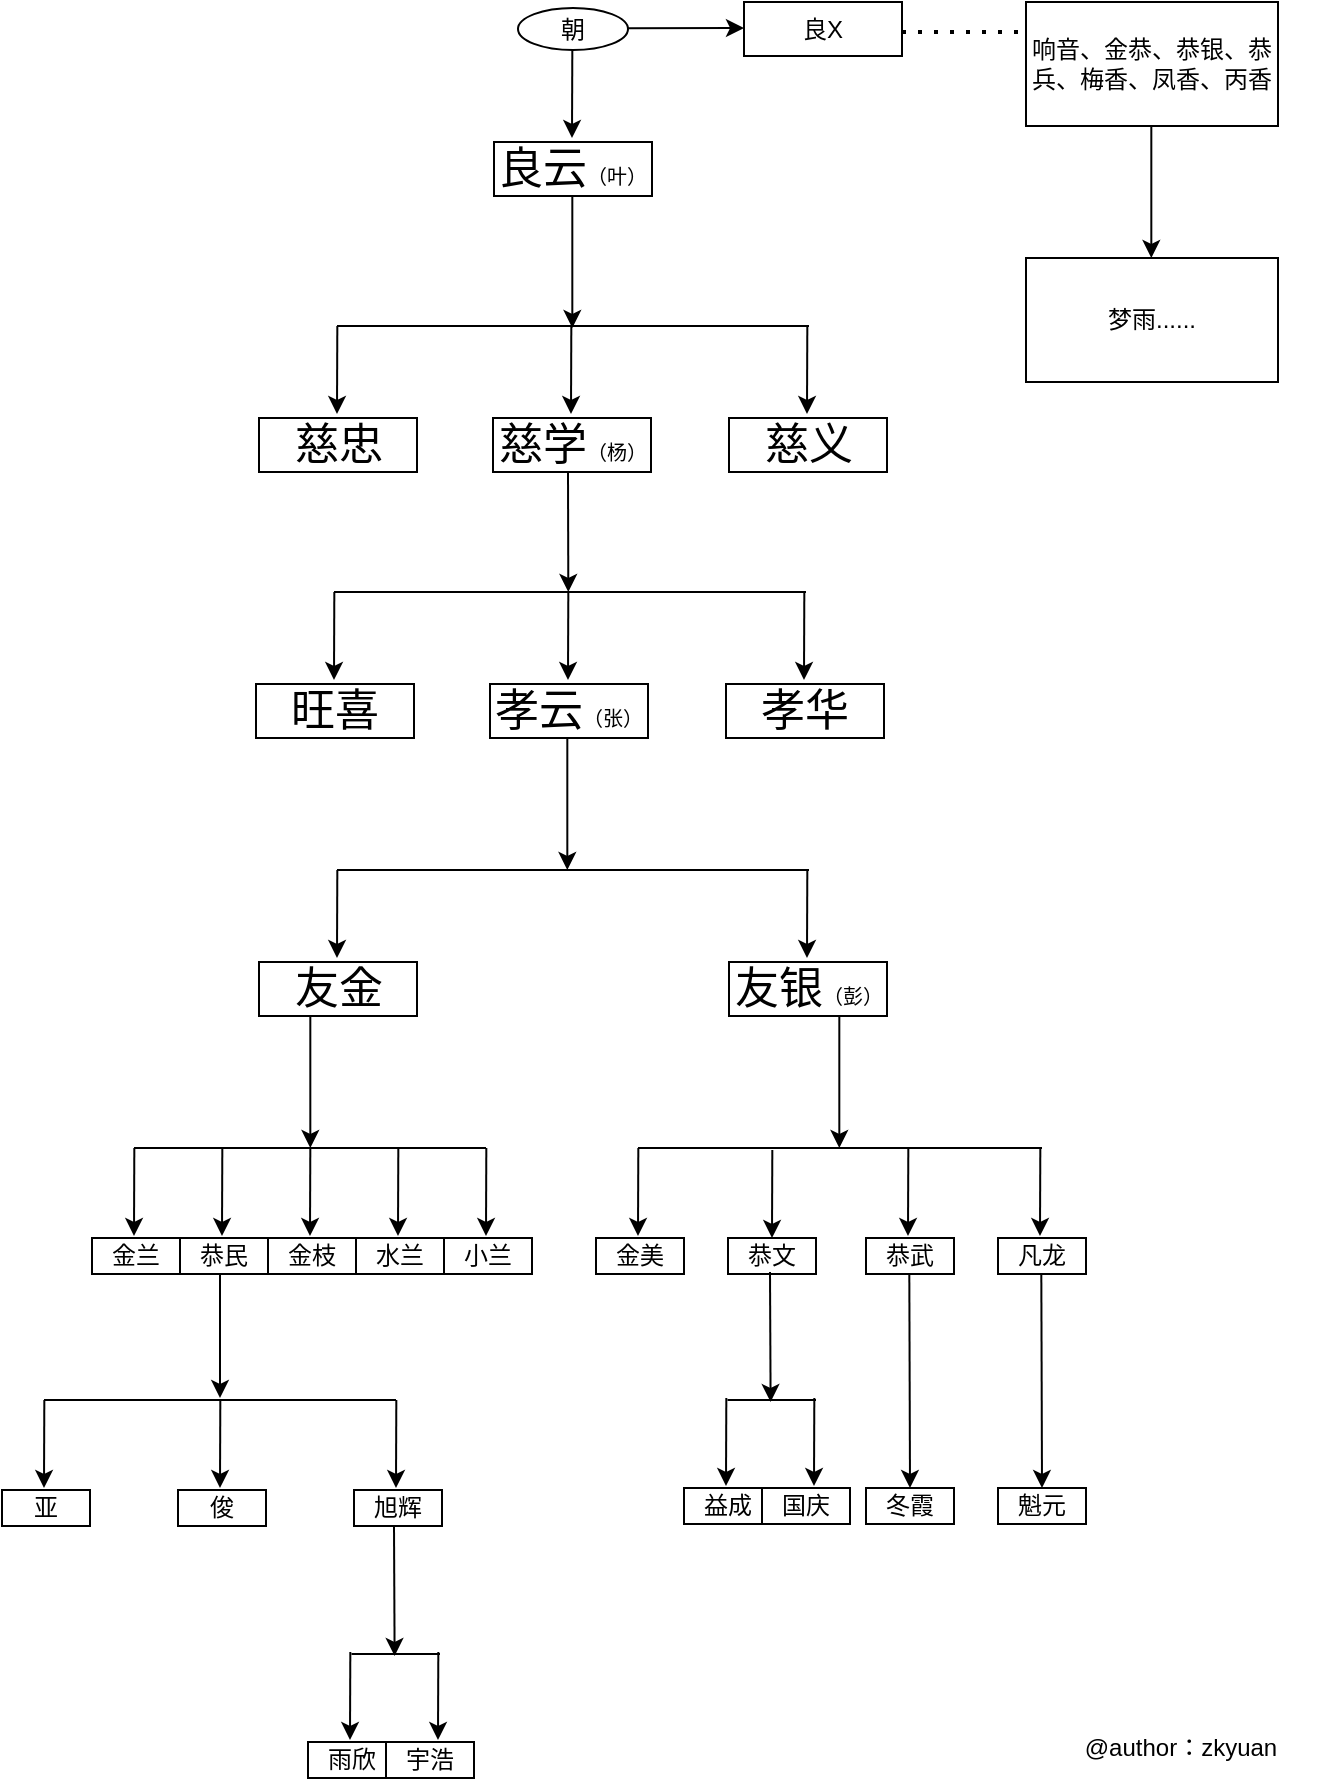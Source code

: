 <mxfile version="26.0.10">
  <diagram name="第 1 页" id="ZsOnw-5BJ-RNYCwF9M4E">
    <mxGraphModel dx="1838" dy="966" grid="0" gridSize="10" guides="1" tooltips="1" connect="1" arrows="1" fold="1" page="1" pageScale="1" pageWidth="827" pageHeight="1169" math="0" shadow="0">
      <root>
        <mxCell id="0" />
        <mxCell id="1" parent="0" />
        <mxCell id="j6RUrQJ49Redqcj4AEcR-1" value="朝" style="ellipse;whiteSpace=wrap;html=1;" vertex="1" parent="1">
          <mxGeometry x="338" y="103" width="55" height="21" as="geometry" />
        </mxCell>
        <mxCell id="j6RUrQJ49Redqcj4AEcR-2" value="" style="endArrow=classic;html=1;rounded=0;" edge="1" parent="1">
          <mxGeometry width="50" height="50" relative="1" as="geometry">
            <mxPoint x="365.16" y="124" as="sourcePoint" />
            <mxPoint x="365" y="168" as="targetPoint" />
          </mxGeometry>
        </mxCell>
        <mxCell id="j6RUrQJ49Redqcj4AEcR-3" value="&lt;font style=&quot;font-size: 22px;&quot;&gt;良云&lt;/font&gt;&lt;font style=&quot;font-size: 10px;&quot;&gt;（叶）&lt;/font&gt;" style="rounded=0;whiteSpace=wrap;html=1;" vertex="1" parent="1">
          <mxGeometry x="326" y="170" width="79" height="27" as="geometry" />
        </mxCell>
        <mxCell id="j6RUrQJ49Redqcj4AEcR-4" value="" style="endArrow=classic;html=1;rounded=0;" edge="1" parent="1">
          <mxGeometry width="50" height="50" relative="1" as="geometry">
            <mxPoint x="393" y="113.16" as="sourcePoint" />
            <mxPoint x="451" y="113" as="targetPoint" />
          </mxGeometry>
        </mxCell>
        <mxCell id="j6RUrQJ49Redqcj4AEcR-5" value="良X" style="rounded=0;whiteSpace=wrap;html=1;" vertex="1" parent="1">
          <mxGeometry x="451" y="100" width="79" height="27" as="geometry" />
        </mxCell>
        <mxCell id="j6RUrQJ49Redqcj4AEcR-6" value="" style="endArrow=none;dashed=1;html=1;dashPattern=1 3;strokeWidth=2;rounded=0;" edge="1" parent="1">
          <mxGeometry width="50" height="50" relative="1" as="geometry">
            <mxPoint x="530" y="115" as="sourcePoint" />
            <mxPoint x="588" y="115" as="targetPoint" />
          </mxGeometry>
        </mxCell>
        <mxCell id="j6RUrQJ49Redqcj4AEcR-7" value="响音、金恭、恭银、恭兵、梅香、凤香、丙香" style="rounded=0;whiteSpace=wrap;html=1;" vertex="1" parent="1">
          <mxGeometry x="592" y="100" width="126" height="62" as="geometry" />
        </mxCell>
        <mxCell id="j6RUrQJ49Redqcj4AEcR-8" value="" style="endArrow=classic;html=1;rounded=0;" edge="1" parent="1">
          <mxGeometry width="50" height="50" relative="1" as="geometry">
            <mxPoint x="247.66" y="262" as="sourcePoint" />
            <mxPoint x="247.5" y="306" as="targetPoint" />
          </mxGeometry>
        </mxCell>
        <mxCell id="j6RUrQJ49Redqcj4AEcR-9" value="&lt;font style=&quot;font-size: 22px;&quot;&gt;慈忠&lt;/font&gt;" style="rounded=0;whiteSpace=wrap;html=1;" vertex="1" parent="1">
          <mxGeometry x="208.5" y="308" width="79" height="27" as="geometry" />
        </mxCell>
        <mxCell id="j6RUrQJ49Redqcj4AEcR-10" value="" style="endArrow=classic;html=1;rounded=0;" edge="1" parent="1">
          <mxGeometry width="50" height="50" relative="1" as="geometry">
            <mxPoint x="364.66" y="262" as="sourcePoint" />
            <mxPoint x="364.5" y="306" as="targetPoint" />
          </mxGeometry>
        </mxCell>
        <mxCell id="j6RUrQJ49Redqcj4AEcR-11" value="&lt;font style=&quot;font-size: 22px;&quot;&gt;慈学&lt;/font&gt;&lt;font style=&quot;font-size: 10px;&quot;&gt;（杨）&lt;/font&gt;" style="rounded=0;whiteSpace=wrap;html=1;" vertex="1" parent="1">
          <mxGeometry x="325.5" y="308" width="79" height="27" as="geometry" />
        </mxCell>
        <mxCell id="j6RUrQJ49Redqcj4AEcR-12" value="" style="endArrow=classic;html=1;rounded=0;" edge="1" parent="1">
          <mxGeometry width="50" height="50" relative="1" as="geometry">
            <mxPoint x="482.66" y="262" as="sourcePoint" />
            <mxPoint x="482.5" y="306" as="targetPoint" />
          </mxGeometry>
        </mxCell>
        <mxCell id="j6RUrQJ49Redqcj4AEcR-13" value="&lt;span style=&quot;font-size: 22px;&quot;&gt;慈义&lt;/span&gt;" style="rounded=0;whiteSpace=wrap;html=1;" vertex="1" parent="1">
          <mxGeometry x="443.5" y="308" width="79" height="27" as="geometry" />
        </mxCell>
        <mxCell id="j6RUrQJ49Redqcj4AEcR-15" value="" style="endArrow=none;html=1;rounded=0;" edge="1" parent="1">
          <mxGeometry width="50" height="50" relative="1" as="geometry">
            <mxPoint x="247.5" y="262" as="sourcePoint" />
            <mxPoint x="483.5" y="262" as="targetPoint" />
          </mxGeometry>
        </mxCell>
        <mxCell id="j6RUrQJ49Redqcj4AEcR-30" value="" style="endArrow=classic;html=1;rounded=0;" edge="1" parent="1">
          <mxGeometry width="50" height="50" relative="1" as="geometry">
            <mxPoint x="365.16" y="197" as="sourcePoint" />
            <mxPoint x="365.16" y="263" as="targetPoint" />
          </mxGeometry>
        </mxCell>
        <mxCell id="j6RUrQJ49Redqcj4AEcR-31" value="" style="endArrow=classic;html=1;rounded=0;" edge="1" parent="1">
          <mxGeometry width="50" height="50" relative="1" as="geometry">
            <mxPoint x="246.16" y="395" as="sourcePoint" />
            <mxPoint x="246" y="439" as="targetPoint" />
          </mxGeometry>
        </mxCell>
        <mxCell id="j6RUrQJ49Redqcj4AEcR-32" value="&lt;font style=&quot;font-size: 22px;&quot;&gt;旺喜&lt;/font&gt;" style="rounded=0;whiteSpace=wrap;html=1;" vertex="1" parent="1">
          <mxGeometry x="207" y="441" width="79" height="27" as="geometry" />
        </mxCell>
        <mxCell id="j6RUrQJ49Redqcj4AEcR-33" value="" style="endArrow=classic;html=1;rounded=0;" edge="1" parent="1">
          <mxGeometry width="50" height="50" relative="1" as="geometry">
            <mxPoint x="363.16" y="395" as="sourcePoint" />
            <mxPoint x="363" y="439" as="targetPoint" />
          </mxGeometry>
        </mxCell>
        <mxCell id="j6RUrQJ49Redqcj4AEcR-34" value="&lt;font style=&quot;font-size: 22px;&quot;&gt;孝云&lt;/font&gt;&lt;font style=&quot;font-size: 10px;&quot;&gt;（张）&lt;/font&gt;" style="rounded=0;whiteSpace=wrap;html=1;" vertex="1" parent="1">
          <mxGeometry x="324" y="441" width="79" height="27" as="geometry" />
        </mxCell>
        <mxCell id="j6RUrQJ49Redqcj4AEcR-35" value="" style="endArrow=classic;html=1;rounded=0;" edge="1" parent="1">
          <mxGeometry width="50" height="50" relative="1" as="geometry">
            <mxPoint x="481.16" y="395" as="sourcePoint" />
            <mxPoint x="481" y="439" as="targetPoint" />
          </mxGeometry>
        </mxCell>
        <mxCell id="j6RUrQJ49Redqcj4AEcR-36" value="&lt;span style=&quot;font-size: 22px;&quot;&gt;孝华&lt;/span&gt;" style="rounded=0;whiteSpace=wrap;html=1;" vertex="1" parent="1">
          <mxGeometry x="442" y="441" width="79" height="27" as="geometry" />
        </mxCell>
        <mxCell id="j6RUrQJ49Redqcj4AEcR-37" value="" style="endArrow=none;html=1;rounded=0;" edge="1" parent="1">
          <mxGeometry width="50" height="50" relative="1" as="geometry">
            <mxPoint x="246" y="395" as="sourcePoint" />
            <mxPoint x="482" y="395" as="targetPoint" />
          </mxGeometry>
        </mxCell>
        <mxCell id="j6RUrQJ49Redqcj4AEcR-38" value="" style="endArrow=classic;html=1;rounded=0;" edge="1" parent="1">
          <mxGeometry width="50" height="50" relative="1" as="geometry">
            <mxPoint x="363" y="335" as="sourcePoint" />
            <mxPoint x="363.16" y="395" as="targetPoint" />
          </mxGeometry>
        </mxCell>
        <mxCell id="j6RUrQJ49Redqcj4AEcR-39" value="" style="endArrow=classic;html=1;rounded=0;" edge="1" parent="1">
          <mxGeometry width="50" height="50" relative="1" as="geometry">
            <mxPoint x="247.66" y="534" as="sourcePoint" />
            <mxPoint x="247.5" y="578" as="targetPoint" />
          </mxGeometry>
        </mxCell>
        <mxCell id="j6RUrQJ49Redqcj4AEcR-40" value="&lt;span style=&quot;font-size: 22px;&quot;&gt;友金&lt;/span&gt;" style="rounded=0;whiteSpace=wrap;html=1;" vertex="1" parent="1">
          <mxGeometry x="208.5" y="580" width="79" height="27" as="geometry" />
        </mxCell>
        <mxCell id="j6RUrQJ49Redqcj4AEcR-43" value="" style="endArrow=classic;html=1;rounded=0;" edge="1" parent="1">
          <mxGeometry width="50" height="50" relative="1" as="geometry">
            <mxPoint x="482.66" y="534" as="sourcePoint" />
            <mxPoint x="482.5" y="578" as="targetPoint" />
          </mxGeometry>
        </mxCell>
        <mxCell id="j6RUrQJ49Redqcj4AEcR-44" value="&lt;span style=&quot;font-size: 22px;&quot;&gt;友银&lt;/span&gt;&lt;span style=&quot;font-size: 10px;&quot;&gt;（彭）&lt;/span&gt;" style="rounded=0;whiteSpace=wrap;html=1;" vertex="1" parent="1">
          <mxGeometry x="443.5" y="580" width="79" height="27" as="geometry" />
        </mxCell>
        <mxCell id="j6RUrQJ49Redqcj4AEcR-45" value="" style="endArrow=none;html=1;rounded=0;" edge="1" parent="1">
          <mxGeometry width="50" height="50" relative="1" as="geometry">
            <mxPoint x="247.5" y="534" as="sourcePoint" />
            <mxPoint x="483.5" y="534" as="targetPoint" />
          </mxGeometry>
        </mxCell>
        <mxCell id="j6RUrQJ49Redqcj4AEcR-46" value="" style="endArrow=classic;html=1;rounded=0;" edge="1" parent="1">
          <mxGeometry width="50" height="50" relative="1" as="geometry">
            <mxPoint x="362.66" y="468" as="sourcePoint" />
            <mxPoint x="362.66" y="534" as="targetPoint" />
          </mxGeometry>
        </mxCell>
        <mxCell id="j6RUrQJ49Redqcj4AEcR-55" value="" style="endArrow=classic;html=1;rounded=0;" edge="1" parent="1">
          <mxGeometry width="50" height="50" relative="1" as="geometry">
            <mxPoint x="146.16" y="673" as="sourcePoint" />
            <mxPoint x="146" y="717" as="targetPoint" />
          </mxGeometry>
        </mxCell>
        <mxCell id="j6RUrQJ49Redqcj4AEcR-58" value="金兰" style="rounded=0;whiteSpace=wrap;html=1;" vertex="1" parent="1">
          <mxGeometry x="125" y="718" width="44" height="18" as="geometry" />
        </mxCell>
        <mxCell id="j6RUrQJ49Redqcj4AEcR-61" value="" style="endArrow=none;html=1;rounded=0;" edge="1" parent="1">
          <mxGeometry width="50" height="50" relative="1" as="geometry">
            <mxPoint x="146" y="673" as="sourcePoint" />
            <mxPoint x="322" y="673" as="targetPoint" />
          </mxGeometry>
        </mxCell>
        <mxCell id="j6RUrQJ49Redqcj4AEcR-62" value="" style="endArrow=classic;html=1;rounded=0;" edge="1" parent="1">
          <mxGeometry width="50" height="50" relative="1" as="geometry">
            <mxPoint x="234.16" y="607" as="sourcePoint" />
            <mxPoint x="234.16" y="673" as="targetPoint" />
          </mxGeometry>
        </mxCell>
        <mxCell id="j6RUrQJ49Redqcj4AEcR-63" value="" style="endArrow=classic;html=1;rounded=0;" edge="1" parent="1">
          <mxGeometry width="50" height="50" relative="1" as="geometry">
            <mxPoint x="190.16" y="673" as="sourcePoint" />
            <mxPoint x="190" y="717" as="targetPoint" />
          </mxGeometry>
        </mxCell>
        <mxCell id="j6RUrQJ49Redqcj4AEcR-64" value="恭民" style="rounded=0;whiteSpace=wrap;html=1;" vertex="1" parent="1">
          <mxGeometry x="169" y="718" width="44" height="18" as="geometry" />
        </mxCell>
        <mxCell id="j6RUrQJ49Redqcj4AEcR-65" value="" style="endArrow=classic;html=1;rounded=0;" edge="1" parent="1">
          <mxGeometry width="50" height="50" relative="1" as="geometry">
            <mxPoint x="234.16" y="673" as="sourcePoint" />
            <mxPoint x="234" y="717" as="targetPoint" />
          </mxGeometry>
        </mxCell>
        <mxCell id="j6RUrQJ49Redqcj4AEcR-66" value="金枝" style="rounded=0;whiteSpace=wrap;html=1;" vertex="1" parent="1">
          <mxGeometry x="213" y="718" width="44" height="18" as="geometry" />
        </mxCell>
        <mxCell id="j6RUrQJ49Redqcj4AEcR-67" value="" style="endArrow=classic;html=1;rounded=0;" edge="1" parent="1">
          <mxGeometry width="50" height="50" relative="1" as="geometry">
            <mxPoint x="278.16" y="673" as="sourcePoint" />
            <mxPoint x="278" y="717" as="targetPoint" />
          </mxGeometry>
        </mxCell>
        <mxCell id="j6RUrQJ49Redqcj4AEcR-68" value="水兰" style="rounded=0;whiteSpace=wrap;html=1;" vertex="1" parent="1">
          <mxGeometry x="257" y="718" width="44" height="18" as="geometry" />
        </mxCell>
        <mxCell id="j6RUrQJ49Redqcj4AEcR-69" value="" style="endArrow=classic;html=1;rounded=0;" edge="1" parent="1">
          <mxGeometry width="50" height="50" relative="1" as="geometry">
            <mxPoint x="322.16" y="673" as="sourcePoint" />
            <mxPoint x="322" y="717" as="targetPoint" />
          </mxGeometry>
        </mxCell>
        <mxCell id="j6RUrQJ49Redqcj4AEcR-70" value="小兰" style="rounded=0;whiteSpace=wrap;html=1;" vertex="1" parent="1">
          <mxGeometry x="301" y="718" width="44" height="18" as="geometry" />
        </mxCell>
        <mxCell id="j6RUrQJ49Redqcj4AEcR-96" value="" style="endArrow=classic;html=1;rounded=0;" edge="1" parent="1">
          <mxGeometry width="50" height="50" relative="1" as="geometry">
            <mxPoint x="398.16" y="673" as="sourcePoint" />
            <mxPoint x="398" y="717" as="targetPoint" />
          </mxGeometry>
        </mxCell>
        <mxCell id="j6RUrQJ49Redqcj4AEcR-97" value="金美" style="rounded=0;whiteSpace=wrap;html=1;" vertex="1" parent="1">
          <mxGeometry x="377" y="718" width="44" height="18" as="geometry" />
        </mxCell>
        <mxCell id="j6RUrQJ49Redqcj4AEcR-98" value="" style="endArrow=none;html=1;rounded=0;" edge="1" parent="1">
          <mxGeometry width="50" height="50" relative="1" as="geometry">
            <mxPoint x="398" y="673" as="sourcePoint" />
            <mxPoint x="600" y="673" as="targetPoint" />
          </mxGeometry>
        </mxCell>
        <mxCell id="j6RUrQJ49Redqcj4AEcR-99" value="" style="endArrow=classic;html=1;rounded=0;" edge="1" parent="1">
          <mxGeometry width="50" height="50" relative="1" as="geometry">
            <mxPoint x="465.16" y="674" as="sourcePoint" />
            <mxPoint x="465" y="718" as="targetPoint" />
          </mxGeometry>
        </mxCell>
        <mxCell id="j6RUrQJ49Redqcj4AEcR-100" value="恭文" style="rounded=0;whiteSpace=wrap;html=1;" vertex="1" parent="1">
          <mxGeometry x="443" y="718" width="44" height="18" as="geometry" />
        </mxCell>
        <mxCell id="j6RUrQJ49Redqcj4AEcR-101" value="" style="endArrow=classic;html=1;rounded=0;" edge="1" parent="1">
          <mxGeometry width="50" height="50" relative="1" as="geometry">
            <mxPoint x="533.16" y="673" as="sourcePoint" />
            <mxPoint x="533" y="717" as="targetPoint" />
          </mxGeometry>
        </mxCell>
        <mxCell id="j6RUrQJ49Redqcj4AEcR-102" value="恭武" style="rounded=0;whiteSpace=wrap;html=1;" vertex="1" parent="1">
          <mxGeometry x="512" y="718" width="44" height="18" as="geometry" />
        </mxCell>
        <mxCell id="j6RUrQJ49Redqcj4AEcR-105" value="" style="endArrow=classic;html=1;rounded=0;" edge="1" parent="1">
          <mxGeometry width="50" height="50" relative="1" as="geometry">
            <mxPoint x="599.16" y="673" as="sourcePoint" />
            <mxPoint x="599" y="717" as="targetPoint" />
          </mxGeometry>
        </mxCell>
        <mxCell id="j6RUrQJ49Redqcj4AEcR-106" value="凡龙" style="rounded=0;whiteSpace=wrap;html=1;" vertex="1" parent="1">
          <mxGeometry x="578" y="718" width="44" height="18" as="geometry" />
        </mxCell>
        <mxCell id="j6RUrQJ49Redqcj4AEcR-107" value="" style="endArrow=classic;html=1;rounded=0;" edge="1" parent="1">
          <mxGeometry width="50" height="50" relative="1" as="geometry">
            <mxPoint x="498.66" y="607" as="sourcePoint" />
            <mxPoint x="498.66" y="673" as="targetPoint" />
          </mxGeometry>
        </mxCell>
        <mxCell id="j6RUrQJ49Redqcj4AEcR-108" value="" style="endArrow=classic;html=1;rounded=0;" edge="1" parent="1">
          <mxGeometry width="50" height="50" relative="1" as="geometry">
            <mxPoint x="101.16" y="799" as="sourcePoint" />
            <mxPoint x="101" y="843" as="targetPoint" />
          </mxGeometry>
        </mxCell>
        <mxCell id="j6RUrQJ49Redqcj4AEcR-109" value="亚" style="rounded=0;whiteSpace=wrap;html=1;" vertex="1" parent="1">
          <mxGeometry x="80" y="844" width="44" height="18" as="geometry" />
        </mxCell>
        <mxCell id="j6RUrQJ49Redqcj4AEcR-110" value="" style="endArrow=none;html=1;rounded=0;" edge="1" parent="1">
          <mxGeometry width="50" height="50" relative="1" as="geometry">
            <mxPoint x="101" y="799" as="sourcePoint" />
            <mxPoint x="277" y="799" as="targetPoint" />
          </mxGeometry>
        </mxCell>
        <mxCell id="j6RUrQJ49Redqcj4AEcR-113" value="" style="endArrow=classic;html=1;rounded=0;" edge="1" parent="1">
          <mxGeometry width="50" height="50" relative="1" as="geometry">
            <mxPoint x="189.16" y="799" as="sourcePoint" />
            <mxPoint x="189" y="843" as="targetPoint" />
          </mxGeometry>
        </mxCell>
        <mxCell id="j6RUrQJ49Redqcj4AEcR-114" value="俊" style="rounded=0;whiteSpace=wrap;html=1;" vertex="1" parent="1">
          <mxGeometry x="168" y="844" width="44" height="18" as="geometry" />
        </mxCell>
        <mxCell id="j6RUrQJ49Redqcj4AEcR-117" value="" style="endArrow=classic;html=1;rounded=0;" edge="1" parent="1">
          <mxGeometry width="50" height="50" relative="1" as="geometry">
            <mxPoint x="277.16" y="799" as="sourcePoint" />
            <mxPoint x="277" y="843" as="targetPoint" />
          </mxGeometry>
        </mxCell>
        <mxCell id="j6RUrQJ49Redqcj4AEcR-118" value="旭辉" style="rounded=0;whiteSpace=wrap;html=1;" vertex="1" parent="1">
          <mxGeometry x="256" y="844" width="44" height="18" as="geometry" />
        </mxCell>
        <mxCell id="j6RUrQJ49Redqcj4AEcR-119" value="" style="endArrow=classic;html=1;rounded=0;" edge="1" parent="1">
          <mxGeometry width="50" height="50" relative="1" as="geometry">
            <mxPoint x="189" y="736" as="sourcePoint" />
            <mxPoint x="189" y="798" as="targetPoint" />
          </mxGeometry>
        </mxCell>
        <mxCell id="j6RUrQJ49Redqcj4AEcR-120" value="" style="endArrow=classic;html=1;rounded=0;" edge="1" parent="1">
          <mxGeometry width="50" height="50" relative="1" as="geometry">
            <mxPoint x="442.16" y="798" as="sourcePoint" />
            <mxPoint x="442" y="842" as="targetPoint" />
          </mxGeometry>
        </mxCell>
        <mxCell id="j6RUrQJ49Redqcj4AEcR-121" value="益成" style="rounded=0;whiteSpace=wrap;html=1;" vertex="1" parent="1">
          <mxGeometry x="421" y="843" width="44" height="18" as="geometry" />
        </mxCell>
        <mxCell id="j6RUrQJ49Redqcj4AEcR-122" value="" style="endArrow=none;html=1;rounded=0;" edge="1" parent="1">
          <mxGeometry width="50" height="50" relative="1" as="geometry">
            <mxPoint x="442.75" y="799" as="sourcePoint" />
            <mxPoint x="487" y="799" as="targetPoint" />
          </mxGeometry>
        </mxCell>
        <mxCell id="j6RUrQJ49Redqcj4AEcR-125" value="" style="endArrow=classic;html=1;rounded=0;" edge="1" parent="1">
          <mxGeometry width="50" height="50" relative="1" as="geometry">
            <mxPoint x="486.16" y="798" as="sourcePoint" />
            <mxPoint x="486" y="842" as="targetPoint" />
          </mxGeometry>
        </mxCell>
        <mxCell id="j6RUrQJ49Redqcj4AEcR-126" value="国庆" style="rounded=0;whiteSpace=wrap;html=1;" vertex="1" parent="1">
          <mxGeometry x="460" y="843" width="44" height="18" as="geometry" />
        </mxCell>
        <mxCell id="j6RUrQJ49Redqcj4AEcR-127" value="" style="endArrow=classic;html=1;rounded=0;" edge="1" parent="1">
          <mxGeometry width="50" height="50" relative="1" as="geometry">
            <mxPoint x="464" y="735" as="sourcePoint" />
            <mxPoint x="464.31" y="800" as="targetPoint" />
          </mxGeometry>
        </mxCell>
        <mxCell id="j6RUrQJ49Redqcj4AEcR-128" value="" style="endArrow=classic;html=1;rounded=0;entryX=0.5;entryY=0;entryDx=0;entryDy=0;" edge="1" parent="1" target="j6RUrQJ49Redqcj4AEcR-130">
          <mxGeometry width="50" height="50" relative="1" as="geometry">
            <mxPoint x="533.66" y="736" as="sourcePoint" />
            <mxPoint x="533.97" y="801" as="targetPoint" />
          </mxGeometry>
        </mxCell>
        <mxCell id="j6RUrQJ49Redqcj4AEcR-130" value="冬霞" style="rounded=0;whiteSpace=wrap;html=1;" vertex="1" parent="1">
          <mxGeometry x="512" y="843" width="44" height="18" as="geometry" />
        </mxCell>
        <mxCell id="j6RUrQJ49Redqcj4AEcR-131" value="" style="endArrow=classic;html=1;rounded=0;entryX=0.5;entryY=0;entryDx=0;entryDy=0;" edge="1" parent="1" target="j6RUrQJ49Redqcj4AEcR-132">
          <mxGeometry width="50" height="50" relative="1" as="geometry">
            <mxPoint x="599.66" y="736" as="sourcePoint" />
            <mxPoint x="599.97" y="801" as="targetPoint" />
          </mxGeometry>
        </mxCell>
        <mxCell id="j6RUrQJ49Redqcj4AEcR-132" value="魁元" style="rounded=0;whiteSpace=wrap;html=1;" vertex="1" parent="1">
          <mxGeometry x="578" y="843" width="44" height="18" as="geometry" />
        </mxCell>
        <mxCell id="j6RUrQJ49Redqcj4AEcR-139" value="" style="endArrow=classic;html=1;rounded=0;" edge="1" parent="1">
          <mxGeometry width="50" height="50" relative="1" as="geometry">
            <mxPoint x="254.16" y="925" as="sourcePoint" />
            <mxPoint x="254" y="969" as="targetPoint" />
          </mxGeometry>
        </mxCell>
        <mxCell id="j6RUrQJ49Redqcj4AEcR-140" value="雨欣" style="rounded=0;whiteSpace=wrap;html=1;" vertex="1" parent="1">
          <mxGeometry x="233" y="970" width="44" height="18" as="geometry" />
        </mxCell>
        <mxCell id="j6RUrQJ49Redqcj4AEcR-141" value="" style="endArrow=none;html=1;rounded=0;" edge="1" parent="1">
          <mxGeometry width="50" height="50" relative="1" as="geometry">
            <mxPoint x="254.75" y="926" as="sourcePoint" />
            <mxPoint x="299" y="926" as="targetPoint" />
          </mxGeometry>
        </mxCell>
        <mxCell id="j6RUrQJ49Redqcj4AEcR-142" value="" style="endArrow=classic;html=1;rounded=0;" edge="1" parent="1">
          <mxGeometry width="50" height="50" relative="1" as="geometry">
            <mxPoint x="298.16" y="925" as="sourcePoint" />
            <mxPoint x="298" y="969" as="targetPoint" />
          </mxGeometry>
        </mxCell>
        <mxCell id="j6RUrQJ49Redqcj4AEcR-143" value="宇浩" style="rounded=0;whiteSpace=wrap;html=1;" vertex="1" parent="1">
          <mxGeometry x="272" y="970" width="44" height="18" as="geometry" />
        </mxCell>
        <mxCell id="j6RUrQJ49Redqcj4AEcR-144" value="" style="endArrow=classic;html=1;rounded=0;" edge="1" parent="1">
          <mxGeometry width="50" height="50" relative="1" as="geometry">
            <mxPoint x="276" y="862" as="sourcePoint" />
            <mxPoint x="276.31" y="927" as="targetPoint" />
          </mxGeometry>
        </mxCell>
        <mxCell id="j6RUrQJ49Redqcj4AEcR-145" value="" style="endArrow=classic;html=1;rounded=0;" edge="1" parent="1">
          <mxGeometry width="50" height="50" relative="1" as="geometry">
            <mxPoint x="654.66" y="162" as="sourcePoint" />
            <mxPoint x="654.66" y="228" as="targetPoint" />
          </mxGeometry>
        </mxCell>
        <mxCell id="j6RUrQJ49Redqcj4AEcR-147" value="梦雨......" style="rounded=0;whiteSpace=wrap;html=1;" vertex="1" parent="1">
          <mxGeometry x="592" y="228" width="126" height="62" as="geometry" />
        </mxCell>
        <mxCell id="j6RUrQJ49Redqcj4AEcR-148" value="@author：zkyuan" style="text;html=1;align=center;verticalAlign=middle;whiteSpace=wrap;rounded=0;" vertex="1" parent="1">
          <mxGeometry x="597" y="958" width="145" height="30" as="geometry" />
        </mxCell>
      </root>
    </mxGraphModel>
  </diagram>
</mxfile>
